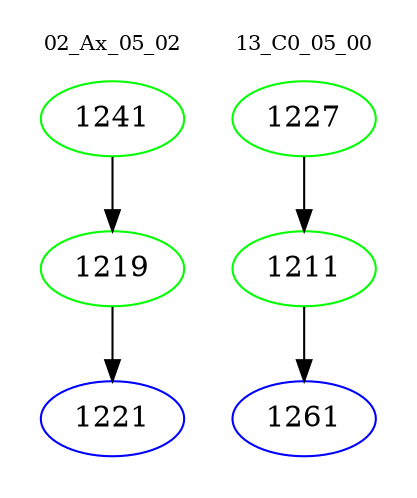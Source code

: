 digraph{
subgraph cluster_0 {
color = white
label = "02_Ax_05_02";
fontsize=10;
T0_1241 [label="1241", color="green"]
T0_1241 -> T0_1219 [color="black"]
T0_1219 [label="1219", color="green"]
T0_1219 -> T0_1221 [color="black"]
T0_1221 [label="1221", color="blue"]
}
subgraph cluster_1 {
color = white
label = "13_C0_05_00";
fontsize=10;
T1_1227 [label="1227", color="green"]
T1_1227 -> T1_1211 [color="black"]
T1_1211 [label="1211", color="green"]
T1_1211 -> T1_1261 [color="black"]
T1_1261 [label="1261", color="blue"]
}
}
